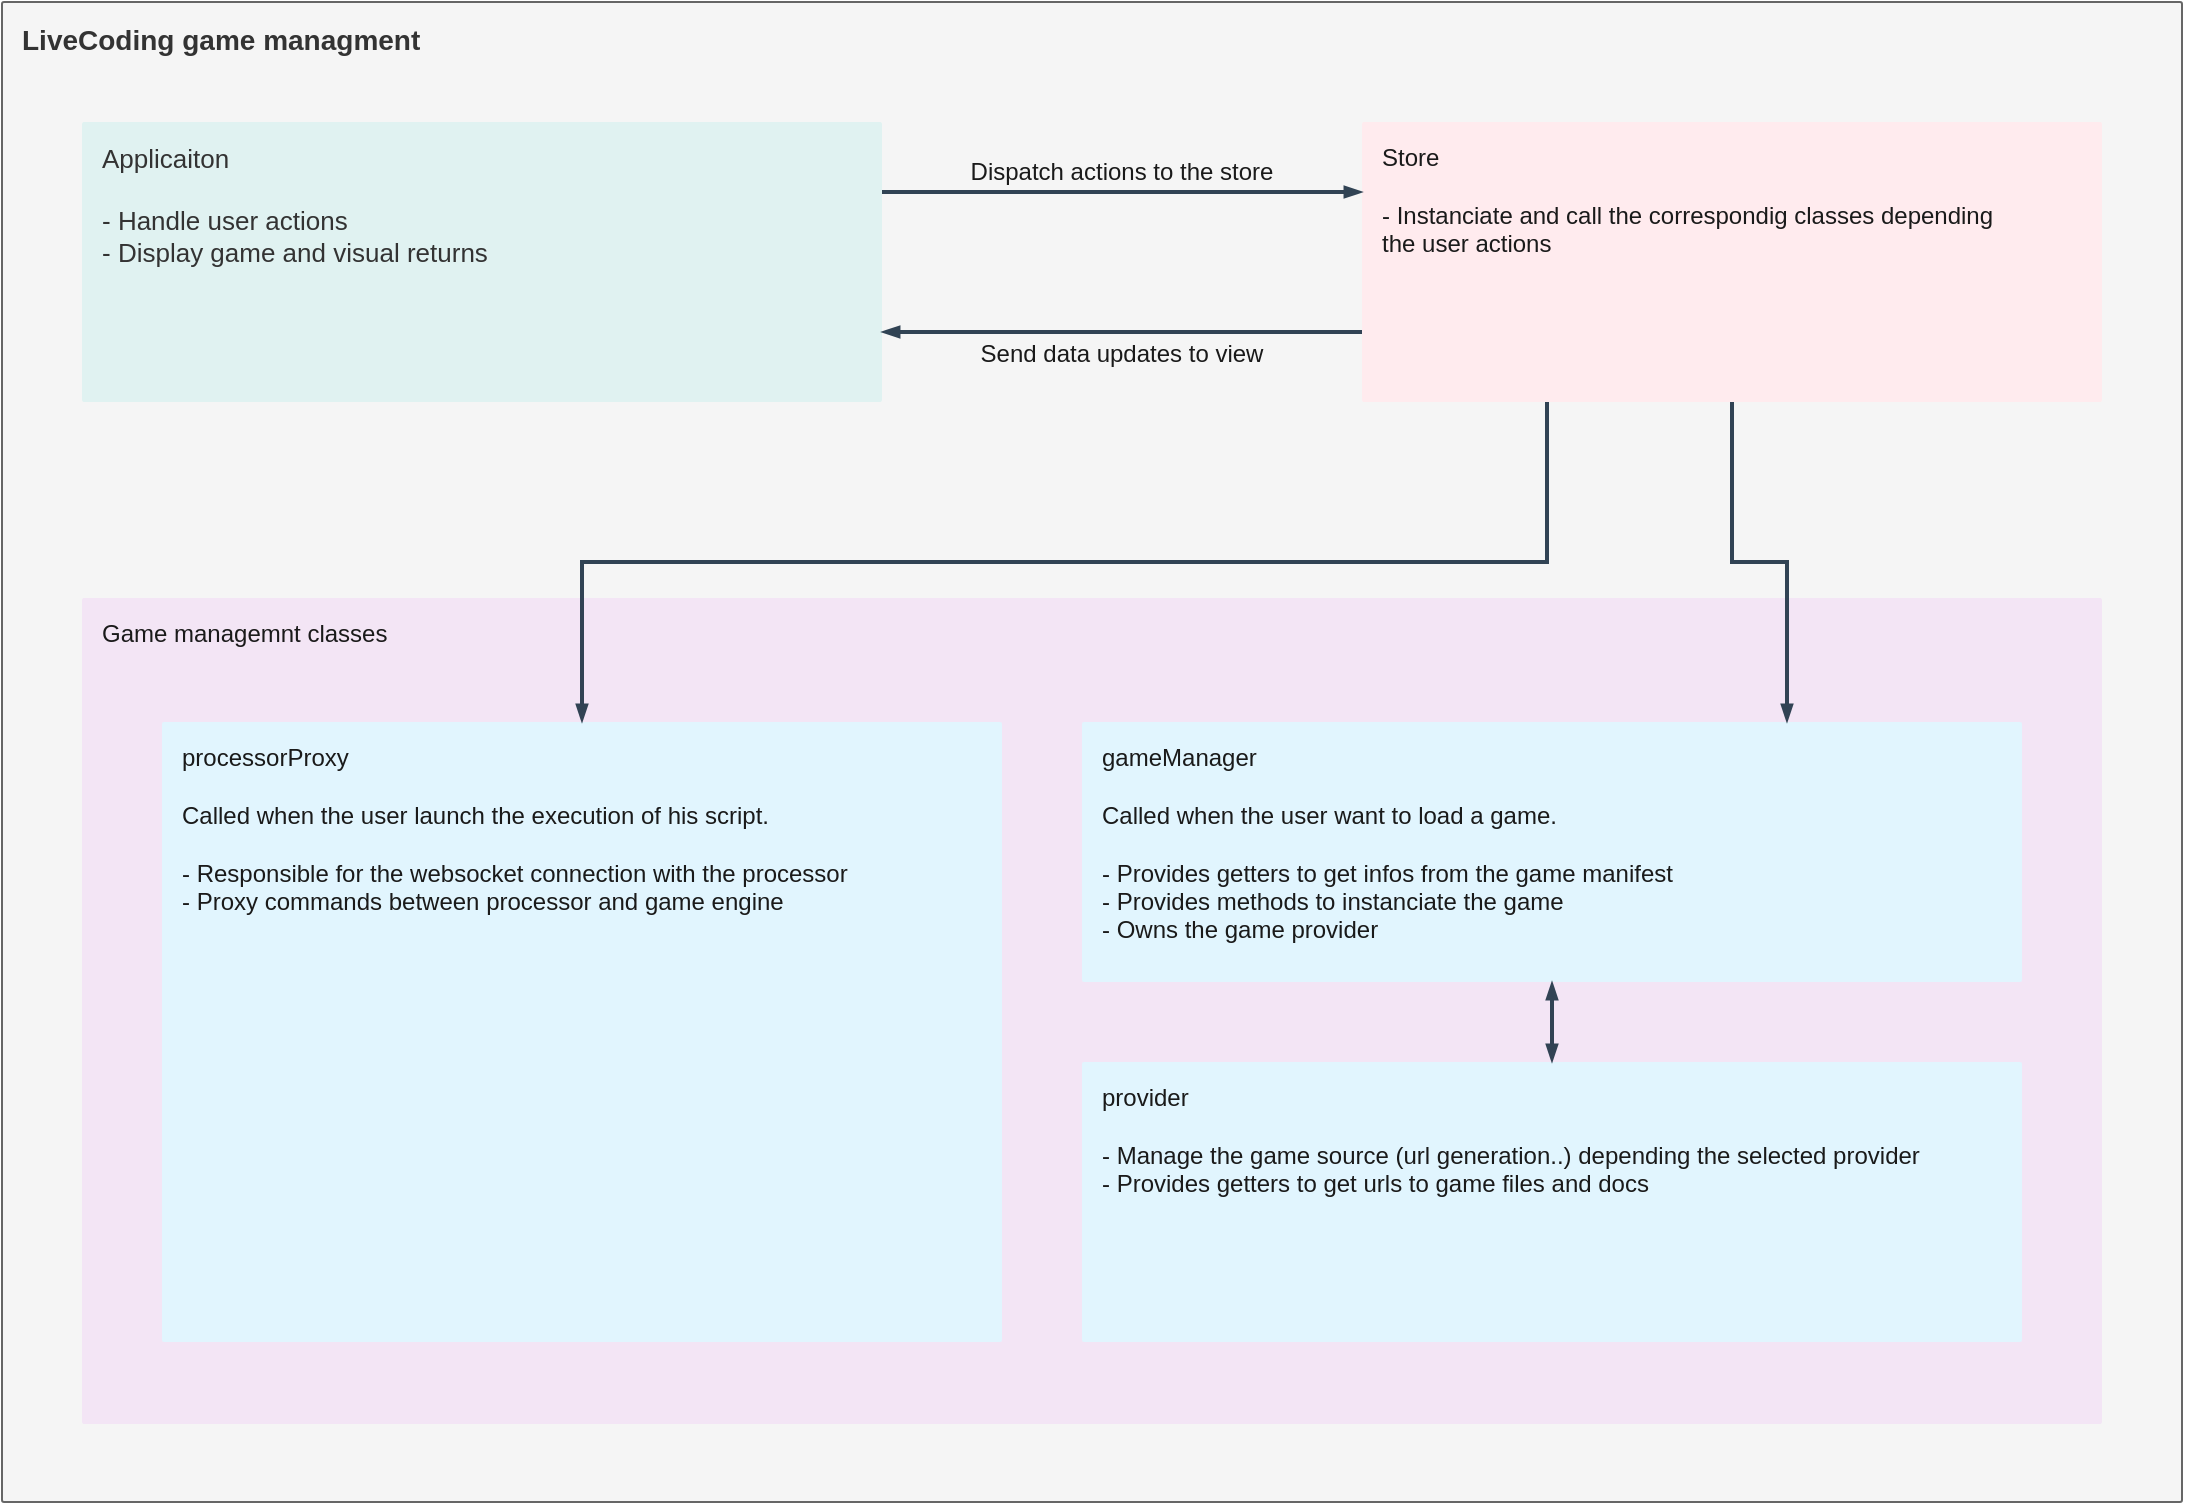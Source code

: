 <mxfile version="10.5.9" type="device"><diagram id="0rnmOfQIJ5HMeD2JV0T1" name="Page-1"><mxGraphModel dx="1224" dy="839" grid="1" gridSize="10" guides="1" tooltips="1" connect="1" arrows="1" fold="1" page="1" pageScale="1" pageWidth="1169" pageHeight="827" math="0" shadow="0"><root><mxCell id="0"/><mxCell id="1" parent="0"/><mxCell id="AURF97iDSscmvDgY39BW-1" value="&lt;font style=&quot;font-size: 14px&quot; color=&quot;#333333&quot;&gt;&lt;b&gt;LiveCoding game managment&lt;/b&gt;&lt;/font&gt;" style="points=[[0,0,0],[0.25,0,0],[0.5,0,0],[0.75,0,0],[1,0,0],[1,0.25,0],[1,0.5,0],[1,0.75,0],[1,1,0],[0.75,1,0],[0.5,1,0],[0.25,1,0],[0,1,0],[0,0.75,0],[0,0.5,0],[0,0.25,0]];rounded=1;absoluteArcSize=1;arcSize=2;html=1;strokeColor=#666666;shadow=0;dashed=0;fontSize=12;fontColor=#333333;align=left;verticalAlign=top;spacing=10;spacingTop=-4;fillColor=#f5f5f5;" vertex="1" parent="1"><mxGeometry x="40" y="40" width="1090" height="750" as="geometry"/></mxCell><mxCell id="AURF97iDSscmvDgY39BW-4" value="&lt;font style=&quot;font-size: 13px&quot; color=&quot;#333333&quot;&gt;Applicaiton&lt;br&gt;&lt;br&gt;- Handle user actions&lt;br&gt;- Display game and visual returns&lt;/font&gt;&lt;br&gt;" style="points=[[0,0,0],[0.25,0,0],[0.5,0,0],[0.75,0,0],[1,0,0],[1,0.25,0],[1,0.5,0],[1,0.75,0],[1,1,0],[0.75,1,0],[0.5,1,0],[0.25,1,0],[0,1,0],[0,0.75,0],[0,0.5,0],[0,0.25,0]];rounded=1;absoluteArcSize=1;arcSize=2;html=1;strokeColor=none;gradientColor=none;shadow=0;dashed=0;fontSize=12;fontColor=#9E9E9E;align=left;verticalAlign=top;spacing=10;spacingTop=-4;fillColor=#E0F2F1;" vertex="1" parent="1"><mxGeometry x="80" y="100" width="400" height="140" as="geometry"/></mxCell><mxCell id="AURF97iDSscmvDgY39BW-5" value="&lt;font color=&quot;#1a1a1a&quot;&gt;Store&lt;br&gt;&lt;br&gt;- Instanciate and call the correspondig classes depending &lt;br&gt;the user actions&lt;/font&gt;&lt;br&gt;" style="points=[[0,0,0],[0.25,0,0],[0.5,0,0],[0.75,0,0],[1,0,0],[1,0.25,0],[1,0.5,0],[1,0.75,0],[1,1,0],[0.75,1,0],[0.5,1,0],[0.25,1,0],[0,1,0],[0,0.75,0],[0,0.5,0],[0,0.25,0]];rounded=1;absoluteArcSize=1;arcSize=2;html=1;strokeColor=none;gradientColor=none;shadow=0;dashed=0;fontSize=12;fontColor=#9E9E9E;align=left;verticalAlign=top;spacing=10;spacingTop=-4;fillColor=#FFEBEE;" vertex="1" parent="1"><mxGeometry x="720" y="100" width="370" height="140" as="geometry"/></mxCell><mxCell id="AURF97iDSscmvDgY39BW-6" value="&lt;font color=&quot;#1a1a1a&quot;&gt;Game managemnt classes&lt;/font&gt;" style="points=[[0,0,0],[0.25,0,0],[0.5,0,0],[0.75,0,0],[1,0,0],[1,0.25,0],[1,0.5,0],[1,0.75,0],[1,1,0],[0.75,1,0],[0.5,1,0],[0.25,1,0],[0,1,0],[0,0.75,0],[0,0.5,0],[0,0.25,0]];rounded=1;absoluteArcSize=1;arcSize=2;html=1;strokeColor=none;gradientColor=none;shadow=0;dashed=0;fontSize=12;fontColor=#9E9E9E;align=left;verticalAlign=top;spacing=10;spacingTop=-4;fillColor=#F3E5F5;" vertex="1" parent="1"><mxGeometry x="80" y="338" width="1010" height="413" as="geometry"/></mxCell><mxCell id="AURF97iDSscmvDgY39BW-8" value="" style="edgeStyle=orthogonalEdgeStyle;fontSize=12;html=1;endArrow=blockThin;endFill=1;rounded=0;strokeWidth=2;endSize=4;startSize=4;dashed=0;strokeColor=#314354;exitX=1;exitY=0.25;exitDx=0;exitDy=0;exitPerimeter=0;entryX=0;entryY=0.25;entryDx=0;entryDy=0;entryPerimeter=0;fillColor=#647687;" edge="1" parent="1" source="AURF97iDSscmvDgY39BW-4" target="AURF97iDSscmvDgY39BW-5"><mxGeometry width="100" relative="1" as="geometry"><mxPoint x="450" y="10" as="sourcePoint"/><mxPoint x="650" y="10" as="targetPoint"/></mxGeometry></mxCell><mxCell id="AURF97iDSscmvDgY39BW-9" value="" style="edgeStyle=orthogonalEdgeStyle;fontSize=12;html=1;endArrow=blockThin;endFill=1;rounded=0;strokeWidth=2;endSize=4;startSize=4;dashed=0;strokeColor=#314354;exitX=0;exitY=0.75;exitDx=0;exitDy=0;exitPerimeter=0;entryX=1;entryY=0.75;entryDx=0;entryDy=0;entryPerimeter=0;fillColor=#647687;" edge="1" parent="1" source="AURF97iDSscmvDgY39BW-5" target="AURF97iDSscmvDgY39BW-4"><mxGeometry width="100" relative="1" as="geometry"><mxPoint x="490" y="160.667" as="sourcePoint"/><mxPoint x="730" y="160.667" as="targetPoint"/></mxGeometry></mxCell><mxCell id="AURF97iDSscmvDgY39BW-10" value="Dispatch actions to the store" style="text;align=center;fontStyle=0;verticalAlign=middle;spacingLeft=3;spacingRight=3;strokeColor=none;rotatable=0;points=[[0,0.5],[1,0.5]];portConstraint=eastwest;fillColor=none;fontColor=#1A1A1A;" vertex="1" parent="1"><mxGeometry x="500" y="111" width="200" height="26" as="geometry"/></mxCell><mxCell id="AURF97iDSscmvDgY39BW-11" value="Send data updates to view" style="text;align=center;fontStyle=0;verticalAlign=middle;spacingLeft=3;spacingRight=3;strokeColor=none;rotatable=0;points=[[0,0.5],[1,0.5]];portConstraint=eastwest;fillColor=none;fontColor=#1A1A1A;" vertex="1" parent="1"><mxGeometry x="500" y="202" width="200" height="26" as="geometry"/></mxCell><mxCell id="AURF97iDSscmvDgY39BW-12" value="&lt;font color=&quot;#1a1a1a&quot;&gt;gameManager&lt;br&gt;&lt;br&gt;Called when the user want to load a game.&lt;br&gt;&lt;br&gt;- Provides getters to get infos from the game manifest&lt;br&gt;- Provides methods to instanciate the game&lt;br&gt;- Owns the game provider&lt;/font&gt;&lt;br&gt;" style="points=[[0,0,0],[0.25,0,0],[0.5,0,0],[0.75,0,0],[1,0,0],[1,0.25,0],[1,0.5,0],[1,0.75,0],[1,1,0],[0.75,1,0],[0.5,1,0],[0.25,1,0],[0,1,0],[0,0.75,0],[0,0.5,0],[0,0.25,0]];rounded=1;absoluteArcSize=1;arcSize=2;html=1;strokeColor=none;gradientColor=none;shadow=0;dashed=0;fontSize=12;fontColor=#9E9E9E;align=left;verticalAlign=top;spacing=10;spacingTop=-4;fillColor=#E1F5FE;" vertex="1" parent="1"><mxGeometry x="580" y="400" width="470" height="130" as="geometry"/></mxCell><mxCell id="AURF97iDSscmvDgY39BW-13" value="&lt;font color=&quot;#1a1a1a&quot;&gt;processorProxy&lt;br&gt;&lt;br&gt;Called when the user launch the execution of his script.&lt;br&gt;&lt;br&gt;- Responsible for the websocket connection with the processor&lt;br&gt;- Proxy commands between processor and game engine&lt;/font&gt;&lt;br&gt;" style="points=[[0,0,0],[0.25,0,0],[0.5,0,0],[0.75,0,0],[1,0,0],[1,0.25,0],[1,0.5,0],[1,0.75,0],[1,1,0],[0.75,1,0],[0.5,1,0],[0.25,1,0],[0,1,0],[0,0.75,0],[0,0.5,0],[0,0.25,0]];rounded=1;absoluteArcSize=1;arcSize=2;html=1;strokeColor=none;gradientColor=none;shadow=0;dashed=0;fontSize=12;fontColor=#9E9E9E;align=left;verticalAlign=top;spacing=10;spacingTop=-4;fillColor=#E1F5FE;" vertex="1" parent="1"><mxGeometry x="120" y="400" width="420" height="310" as="geometry"/></mxCell><mxCell id="AURF97iDSscmvDgY39BW-14" value="&lt;font color=&quot;#1a1a1a&quot;&gt;provider&lt;br&gt;&lt;br&gt;- Manage the game source (url generation..) depending the selected provider&lt;br&gt;- Provides getters to get urls to game files and docs&lt;/font&gt;&lt;br&gt;" style="points=[[0,0,0],[0.25,0,0],[0.5,0,0],[0.75,0,0],[1,0,0],[1,0.25,0],[1,0.5,0],[1,0.75,0],[1,1,0],[0.75,1,0],[0.5,1,0],[0.25,1,0],[0,1,0],[0,0.75,0],[0,0.5,0],[0,0.25,0]];rounded=1;absoluteArcSize=1;arcSize=2;html=1;strokeColor=none;gradientColor=none;shadow=0;dashed=0;fontSize=12;fontColor=#9E9E9E;align=left;verticalAlign=top;spacing=10;spacingTop=-4;fillColor=#E1F5FE;" vertex="1" parent="1"><mxGeometry x="580" y="570" width="470" height="140" as="geometry"/></mxCell><mxCell id="AURF97iDSscmvDgY39BW-15" value="" style="edgeStyle=orthogonalEdgeStyle;fontSize=12;html=1;endArrow=blockThin;endFill=1;rounded=0;strokeWidth=2;endSize=4;startSize=4;dashed=0;strokeColor=#314354;exitX=0.5;exitY=1;exitDx=0;exitDy=0;exitPerimeter=0;entryX=0.75;entryY=0;entryDx=0;entryDy=0;entryPerimeter=0;fillColor=#647687;" edge="1" parent="1" source="AURF97iDSscmvDgY39BW-5" target="AURF97iDSscmvDgY39BW-12"><mxGeometry width="100" relative="1" as="geometry"><mxPoint x="490" y="145.667" as="sourcePoint"/><mxPoint x="730" y="145.667" as="targetPoint"/></mxGeometry></mxCell><mxCell id="AURF97iDSscmvDgY39BW-16" value="" style="edgeStyle=orthogonalEdgeStyle;fontSize=12;html=1;endArrow=blockThin;endFill=1;rounded=0;strokeWidth=2;endSize=4;startSize=4;dashed=0;strokeColor=#314354;exitX=0.25;exitY=1;exitDx=0;exitDy=0;exitPerimeter=0;entryX=0.5;entryY=0;entryDx=0;entryDy=0;entryPerimeter=0;fillColor=#647687;" edge="1" parent="1" source="AURF97iDSscmvDgY39BW-5" target="AURF97iDSscmvDgY39BW-13"><mxGeometry width="100" relative="1" as="geometry"><mxPoint x="915.333" y="250" as="sourcePoint"/><mxPoint x="824.667" y="410" as="targetPoint"/></mxGeometry></mxCell><mxCell id="AURF97iDSscmvDgY39BW-17" value="" style="edgeStyle=orthogonalEdgeStyle;fontSize=12;html=1;endArrow=blockThin;endFill=1;rounded=0;strokeWidth=2;endSize=4;startSize=4;dashed=0;strokeColor=#314354;exitX=0.5;exitY=1;exitDx=0;exitDy=0;exitPerimeter=0;entryX=0.5;entryY=0;entryDx=0;entryDy=0;entryPerimeter=0;fillColor=#647687;startArrow=blockThin;startFill=1;" edge="1" parent="1" source="AURF97iDSscmvDgY39BW-12" target="AURF97iDSscmvDgY39BW-14"><mxGeometry width="100" relative="1" as="geometry"><mxPoint x="915.333" y="250" as="sourcePoint"/><mxPoint x="942" y="410" as="targetPoint"/></mxGeometry></mxCell></root></mxGraphModel></diagram></mxfile>